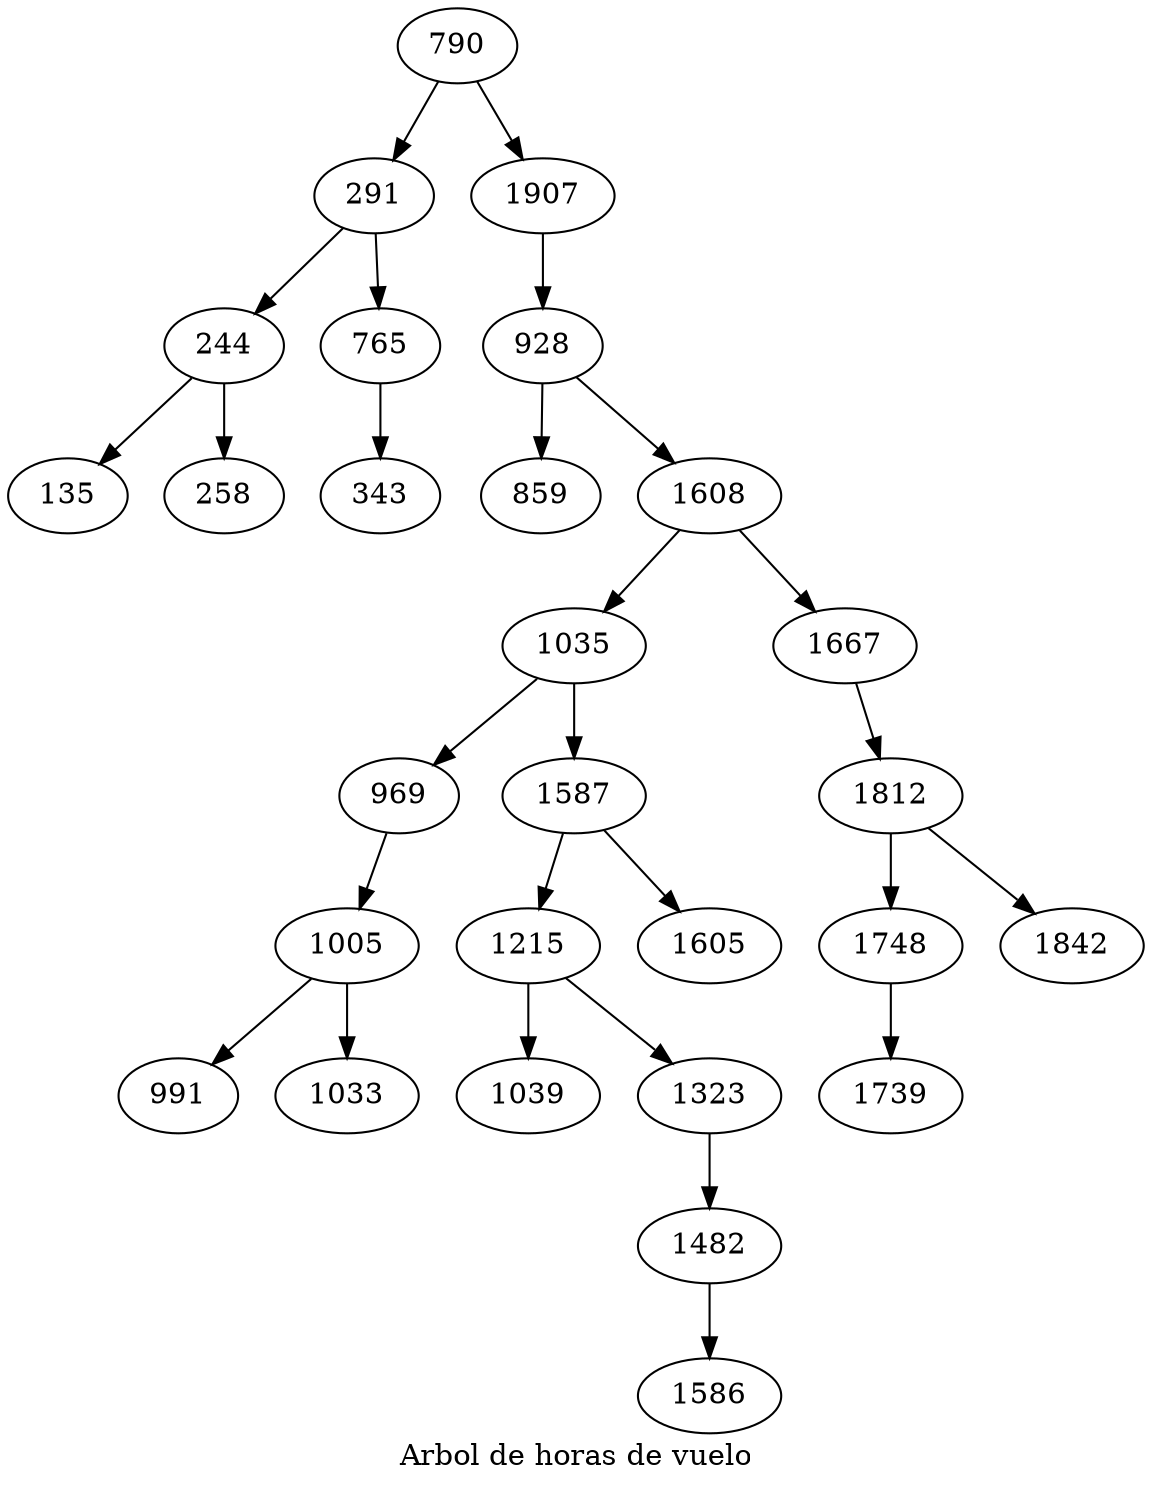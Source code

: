 digraph G {
  label="Arbol de horas de vuelo";
    790 -> 291;
    291 -> 244;
    244 -> 135;
    244 -> 258;
    291 -> 765;
    765 -> 343;
    790 -> 1907;
    1907 -> 928;
    928 -> 859;
    928 -> 1608;
    1608 -> 1035;
    1035 -> 969;
    969 -> 1005;
    1005 -> 991;
    1005 -> 1033;
    1035 -> 1587;
    1587 -> 1215;
    1215 -> 1039;
    1215 -> 1323;
    1323 -> 1482;
    1482 -> 1586;
    1587 -> 1605;
    1608 -> 1667;
    1667 -> 1812;
    1812 -> 1748;
    1748 -> 1739;
    1812 -> 1842;
}
